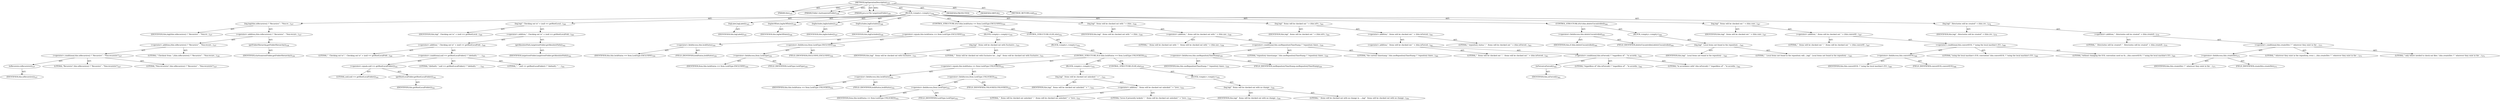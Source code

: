 digraph "logOperationDescription" {  
"111669149709" [label = <(METHOD,logOperationDescription)<SUB>335</SUB>> ]
"115964117005" [label = <(PARAM,this)<SUB>335</SUB>> ]
"115964117028" [label = <(PARAM,Folder starteamrootFolder)<SUB>336</SUB>> ]
"115964117029" [label = <(PARAM,java.io.File targetrootFolder)<SUB>336</SUB>> ]
"25769803810" [label = <(BLOCK,&lt;empty&gt;,&lt;empty&gt;)<SUB>336</SUB>> ]
"30064771157" [label = <(log,log((this.isRecursive() ? &quot;Recursive&quot; : &quot;Non-re...)<SUB>337</SUB>> ]
"68719476764" [label = <(IDENTIFIER,this,log((this.isRecursive() ? &quot;Recursive&quot; : &quot;Non-re...)<SUB>337</SUB>> ]
"30064771158" [label = <(&lt;operator&gt;.addition,(this.isRecursive() ? &quot;Recursive&quot; : &quot;Non-recurs...)<SUB>337</SUB>> ]
"30064771159" [label = <(&lt;operator&gt;.addition,(this.isRecursive() ? &quot;Recursive&quot; : &quot;Non-recurs...)<SUB>337</SUB>> ]
"30064771160" [label = <(&lt;operator&gt;.conditional,this.isRecursive() ? &quot;Recursive&quot; : &quot;Non-recursive&quot;)<SUB>337</SUB>> ]
"30064771161" [label = <(isRecursive,isRecursive())<SUB>337</SUB>> ]
"68719476763" [label = <(IDENTIFIER,this,isRecursive())<SUB>337</SUB>> ]
"90194313236" [label = <(LITERAL,&quot;Recursive&quot;,this.isRecursive() ? &quot;Recursive&quot; : &quot;Non-recursive&quot;)<SUB>337</SUB>> ]
"90194313237" [label = <(LITERAL,&quot;Non-recursive&quot;,this.isRecursive() ? &quot;Recursive&quot; : &quot;Non-recursive&quot;)<SUB>337</SUB>> ]
"90194313238" [label = <(LITERAL,&quot; Checkout from: &quot;,(this.isRecursive() ? &quot;Recursive&quot; : &quot;Non-recurs...)<SUB>338</SUB>> ]
"30064771162" [label = <(getFolderHierarchy,getFolderHierarchy())<SUB>338</SUB>> ]
"68719476886" [label = <(IDENTIFIER,starteamrootFolder,getFolderHierarchy())<SUB>338</SUB>> ]
"30064771163" [label = <(log,log(&quot;  Checking out to&quot; + (null == getRootLocal...)<SUB>340</SUB>> ]
"68719476766" [label = <(IDENTIFIER,this,log(&quot;  Checking out to&quot; + (null == getRootLocal...)<SUB>340</SUB>> ]
"30064771164" [label = <(&lt;operator&gt;.addition,&quot;  Checking out to&quot; + (null == getRootLocalFold...)<SUB>340</SUB>> ]
"30064771165" [label = <(&lt;operator&gt;.addition,&quot;  Checking out to&quot; + (null == getRootLocalFold...)<SUB>340</SUB>> ]
"90194313239" [label = <(LITERAL,&quot;  Checking out to&quot;,&quot;  Checking out to&quot; + (null == getRootLocalFold...)<SUB>340</SUB>> ]
"30064771166" [label = <(&lt;operator&gt;.conditional,null == getRootLocalFolder() ? &quot;(default): &quot; : ...)<SUB>341</SUB>> ]
"30064771167" [label = <(&lt;operator&gt;.equals,null == getRootLocalFolder())<SUB>341</SUB>> ]
"90194313240" [label = <(LITERAL,null,null == getRootLocalFolder())<SUB>341</SUB>> ]
"30064771168" [label = <(getRootLocalFolder,getRootLocalFolder())<SUB>341</SUB>> ]
"68719476765" [label = <(IDENTIFIER,this,getRootLocalFolder())<SUB>341</SUB>> ]
"90194313241" [label = <(LITERAL,&quot;(default): &quot;,null == getRootLocalFolder() ? &quot;(default): &quot; : ...)<SUB>341</SUB>> ]
"90194313242" [label = <(LITERAL,&quot;: &quot;,null == getRootLocalFolder() ? &quot;(default): &quot; : ...)<SUB>341</SUB>> ]
"30064771169" [label = <(getAbsolutePath,targetrootFolder.getAbsolutePath())<SUB>342</SUB>> ]
"68719476887" [label = <(IDENTIFIER,targetrootFolder,targetrootFolder.getAbsolutePath())<SUB>342</SUB>> ]
"30064771170" [label = <(logLabel,logLabel())<SUB>345</SUB>> ]
"68719476767" [label = <(IDENTIFIER,this,logLabel())<SUB>345</SUB>> ]
"30064771171" [label = <(logAsOfDate,logAsOfDate())<SUB>346</SUB>> ]
"68719476768" [label = <(IDENTIFIER,this,logAsOfDate())<SUB>346</SUB>> ]
"30064771172" [label = <(logIncludes,logIncludes())<SUB>347</SUB>> ]
"68719476769" [label = <(IDENTIFIER,this,logIncludes())<SUB>347</SUB>> ]
"30064771173" [label = <(logExcludes,logExcludes())<SUB>348</SUB>> ]
"68719476770" [label = <(IDENTIFIER,this,logExcludes())<SUB>348</SUB>> ]
"47244640272" [label = <(CONTROL_STRUCTURE,IF,if (this.lockStatus == Item.LockType.EXCLUSIVE))<SUB>350</SUB>> ]
"30064771174" [label = <(&lt;operator&gt;.equals,this.lockStatus == Item.LockType.EXCLUSIVE)<SUB>350</SUB>> ]
"30064771175" [label = <(&lt;operator&gt;.fieldAccess,this.lockStatus)<SUB>350</SUB>> ]
"68719476771" [label = <(IDENTIFIER,this,this.lockStatus == Item.LockType.EXCLUSIVE)<SUB>350</SUB>> ]
"55834574870" [label = <(FIELD_IDENTIFIER,lockStatus,lockStatus)<SUB>350</SUB>> ]
"30064771176" [label = <(&lt;operator&gt;.fieldAccess,Item.LockType.EXCLUSIVE)<SUB>350</SUB>> ]
"30064771177" [label = <(&lt;operator&gt;.fieldAccess,Item.LockType)<SUB>350</SUB>> ]
"68719476888" [label = <(IDENTIFIER,Item,this.lockStatus == Item.LockType.EXCLUSIVE)<SUB>350</SUB>> ]
"55834574871" [label = <(FIELD_IDENTIFIER,LockType,LockType)<SUB>350</SUB>> ]
"55834574872" [label = <(FIELD_IDENTIFIER,EXCLUSIVE,EXCLUSIVE)<SUB>350</SUB>> ]
"25769803811" [label = <(BLOCK,&lt;empty&gt;,&lt;empty&gt;)<SUB>350</SUB>> ]
"30064771178" [label = <(log,log(&quot;  Items will be checked out with Exclusive...)<SUB>351</SUB>> ]
"68719476772" [label = <(IDENTIFIER,this,log(&quot;  Items will be checked out with Exclusive...)<SUB>351</SUB>> ]
"90194313243" [label = <(LITERAL,&quot;  Items will be checked out with Exclusive loc...,log(&quot;  Items will be checked out with Exclusive...)<SUB>351</SUB>> ]
"47244640273" [label = <(CONTROL_STRUCTURE,ELSE,else)<SUB>352</SUB>> ]
"25769803812" [label = <(BLOCK,&lt;empty&gt;,&lt;empty&gt;)<SUB>352</SUB>> ]
"47244640274" [label = <(CONTROL_STRUCTURE,IF,if (this.lockStatus == Item.LockType.UNLOCKED))<SUB>352</SUB>> ]
"30064771179" [label = <(&lt;operator&gt;.equals,this.lockStatus == Item.LockType.UNLOCKED)<SUB>352</SUB>> ]
"30064771180" [label = <(&lt;operator&gt;.fieldAccess,this.lockStatus)<SUB>352</SUB>> ]
"68719476773" [label = <(IDENTIFIER,this,this.lockStatus == Item.LockType.UNLOCKED)<SUB>352</SUB>> ]
"55834574873" [label = <(FIELD_IDENTIFIER,lockStatus,lockStatus)<SUB>352</SUB>> ]
"30064771181" [label = <(&lt;operator&gt;.fieldAccess,Item.LockType.UNLOCKED)<SUB>352</SUB>> ]
"30064771182" [label = <(&lt;operator&gt;.fieldAccess,Item.LockType)<SUB>352</SUB>> ]
"68719476889" [label = <(IDENTIFIER,Item,this.lockStatus == Item.LockType.UNLOCKED)<SUB>352</SUB>> ]
"55834574874" [label = <(FIELD_IDENTIFIER,LockType,LockType)<SUB>352</SUB>> ]
"55834574875" [label = <(FIELD_IDENTIFIER,UNLOCKED,UNLOCKED)<SUB>352</SUB>> ]
"25769803813" [label = <(BLOCK,&lt;empty&gt;,&lt;empty&gt;)<SUB>352</SUB>> ]
"30064771183" [label = <(log,log(&quot;  Items will be checked out unlocked &quot; + &quot;...)<SUB>353</SUB>> ]
"68719476774" [label = <(IDENTIFIER,this,log(&quot;  Items will be checked out unlocked &quot; + &quot;...)<SUB>353</SUB>> ]
"30064771184" [label = <(&lt;operator&gt;.addition,&quot;  Items will be checked out unlocked &quot; + &quot;(eve...)<SUB>353</SUB>> ]
"90194313244" [label = <(LITERAL,&quot;  Items will be checked out unlocked &quot;,&quot;  Items will be checked out unlocked &quot; + &quot;(eve...)<SUB>353</SUB>> ]
"90194313245" [label = <(LITERAL,&quot;(even if presently locked).&quot;,&quot;  Items will be checked out unlocked &quot; + &quot;(eve...)<SUB>354</SUB>> ]
"47244640275" [label = <(CONTROL_STRUCTURE,ELSE,else)<SUB>355</SUB>> ]
"25769803814" [label = <(BLOCK,&lt;empty&gt;,&lt;empty&gt;)<SUB>355</SUB>> ]
"30064771185" [label = <(log,log(&quot;  Items will be checked out with no change...)<SUB>356</SUB>> ]
"68719476775" [label = <(IDENTIFIER,this,log(&quot;  Items will be checked out with no change...)<SUB>356</SUB>> ]
"90194313246" [label = <(LITERAL,&quot;  Items will be checked out with no change in ...,log(&quot;  Items will be checked out with no change...)<SUB>356</SUB>> ]
"30064771186" [label = <(log,log(&quot;  Items will be checked out with &quot; + (this...)<SUB>358</SUB>> ]
"68719476777" [label = <(IDENTIFIER,this,log(&quot;  Items will be checked out with &quot; + (this...)<SUB>358</SUB>> ]
"30064771187" [label = <(&lt;operator&gt;.addition,&quot;  Items will be checked out with &quot; + (this.use...)<SUB>358</SUB>> ]
"90194313247" [label = <(LITERAL,&quot;  Items will be checked out with &quot;,&quot;  Items will be checked out with &quot; + (this.use...)<SUB>358</SUB>> ]
"30064771188" [label = <(&lt;operator&gt;.conditional,this.useRepositoryTimeStamp ? &quot;repository times...)<SUB>359</SUB>> ]
"30064771189" [label = <(&lt;operator&gt;.fieldAccess,this.useRepositoryTimeStamp)<SUB>359</SUB>> ]
"68719476776" [label = <(IDENTIFIER,this,this.useRepositoryTimeStamp ? &quot;repository times...)<SUB>359</SUB>> ]
"55834574876" [label = <(FIELD_IDENTIFIER,useRepositoryTimeStamp,useRepositoryTimeStamp)<SUB>359</SUB>> ]
"90194313248" [label = <(LITERAL,&quot;repository timestamps.&quot;,this.useRepositoryTimeStamp ? &quot;repository times...)<SUB>359</SUB>> ]
"90194313249" [label = <(LITERAL,&quot;the current timestamp.&quot;,this.useRepositoryTimeStamp ? &quot;repository times...)<SUB>360</SUB>> ]
"30064771190" [label = <(log,log(&quot;  Items will be checked out &quot; + (this.isFo...)<SUB>361</SUB>> ]
"68719476779" [label = <(IDENTIFIER,this,log(&quot;  Items will be checked out &quot; + (this.isFo...)<SUB>361</SUB>> ]
"30064771191" [label = <(&lt;operator&gt;.addition,&quot;  Items will be checked out &quot; + (this.isForced...)<SUB>361</SUB>> ]
"30064771192" [label = <(&lt;operator&gt;.addition,&quot;  Items will be checked out &quot; + (this.isForced...)<SUB>361</SUB>> ]
"90194313250" [label = <(LITERAL,&quot;  Items will be checked out &quot;,&quot;  Items will be checked out &quot; + (this.isForced...)<SUB>361</SUB>> ]
"30064771193" [label = <(&lt;operator&gt;.conditional,this.isForced() ? &quot;regardless of&quot; : &quot;in accorda...)<SUB>362</SUB>> ]
"30064771194" [label = <(isForced,isForced())<SUB>362</SUB>> ]
"68719476778" [label = <(IDENTIFIER,this,isForced())<SUB>362</SUB>> ]
"90194313251" [label = <(LITERAL,&quot;regardless of&quot;,this.isForced() ? &quot;regardless of&quot; : &quot;in accorda...)<SUB>362</SUB>> ]
"90194313252" [label = <(LITERAL,&quot;in accordance with&quot;,this.isForced() ? &quot;regardless of&quot; : &quot;in accorda...)<SUB>362</SUB>> ]
"90194313253" [label = <(LITERAL,&quot; repository status.&quot;,&quot;  Items will be checked out &quot; + (this.isForced...)<SUB>363</SUB>> ]
"47244640276" [label = <(CONTROL_STRUCTURE,IF,if (this.deleteUncontrolled))<SUB>364</SUB>> ]
"30064771195" [label = <(&lt;operator&gt;.fieldAccess,this.deleteUncontrolled)<SUB>364</SUB>> ]
"68719476780" [label = <(IDENTIFIER,this,if (this.deleteUncontrolled))<SUB>364</SUB>> ]
"55834574877" [label = <(FIELD_IDENTIFIER,deleteUncontrolled,deleteUncontrolled)<SUB>364</SUB>> ]
"25769803815" [label = <(BLOCK,&lt;empty&gt;,&lt;empty&gt;)<SUB>364</SUB>> ]
"30064771196" [label = <(log,log(&quot;  Local items not found in the repository ...)<SUB>365</SUB>> ]
"68719476781" [label = <(IDENTIFIER,this,log(&quot;  Local items not found in the repository ...)<SUB>365</SUB>> ]
"90194313254" [label = <(LITERAL,&quot;  Local items not found in the repository will...,log(&quot;  Local items not found in the repository ...)<SUB>365</SUB>> ]
"30064771197" [label = <(log,log(&quot;  Items will be checked out &quot; + (this.conv...)<SUB>367</SUB>> ]
"68719476783" [label = <(IDENTIFIER,this,log(&quot;  Items will be checked out &quot; + (this.conv...)<SUB>367</SUB>> ]
"30064771198" [label = <(&lt;operator&gt;.addition,&quot;  Items will be checked out &quot; + (this.convertE...)<SUB>367</SUB>> ]
"90194313255" [label = <(LITERAL,&quot;  Items will be checked out &quot;,&quot;  Items will be checked out &quot; + (this.convertE...)<SUB>367</SUB>> ]
"30064771199" [label = <(&lt;operator&gt;.conditional,this.convertEOL ? &quot;using the local machine's EO...)<SUB>368</SUB>> ]
"30064771200" [label = <(&lt;operator&gt;.fieldAccess,this.convertEOL)<SUB>368</SUB>> ]
"68719476782" [label = <(IDENTIFIER,this,this.convertEOL ? &quot;using the local machine's EO...)<SUB>368</SUB>> ]
"55834574878" [label = <(FIELD_IDENTIFIER,convertEOL,convertEOL)<SUB>368</SUB>> ]
"90194313256" [label = <(LITERAL,&quot;using the local machine's EOL convention&quot;,this.convertEOL ? &quot;using the local machine's EO...)<SUB>368</SUB>> ]
"90194313257" [label = <(LITERAL,&quot;without changing the EOL convention used on th...,this.convertEOL ? &quot;using the local machine's EO...)<SUB>369</SUB>> ]
"30064771201" [label = <(log,log(&quot;  Directories will be created&quot; + (this.cre...)<SUB>370</SUB>> ]
"68719476785" [label = <(IDENTIFIER,this,log(&quot;  Directories will be created&quot; + (this.cre...)<SUB>370</SUB>> ]
"30064771202" [label = <(&lt;operator&gt;.addition,&quot;  Directories will be created&quot; + (this.createD...)<SUB>370</SUB>> ]
"90194313258" [label = <(LITERAL,&quot;  Directories will be created&quot;,&quot;  Directories will be created&quot; + (this.createD...)<SUB>370</SUB>> ]
"30064771203" [label = <(&lt;operator&gt;.conditional,this.createDirs ? &quot; wherever they exist in the ...)<SUB>371</SUB>> ]
"30064771204" [label = <(&lt;operator&gt;.fieldAccess,this.createDirs)<SUB>371</SUB>> ]
"68719476784" [label = <(IDENTIFIER,this,this.createDirs ? &quot; wherever they exist in the ...)<SUB>371</SUB>> ]
"55834574879" [label = <(FIELD_IDENTIFIER,createDirs,createDirs)<SUB>371</SUB>> ]
"90194313259" [label = <(LITERAL,&quot; wherever they exist in the repository, even i...,this.createDirs ? &quot; wherever they exist in the ...)<SUB>371</SUB>> ]
"90194313260" [label = <(LITERAL,&quot; only where needed to check out files.&quot;,this.createDirs ? &quot; wherever they exist in the ...)<SUB>372</SUB>> ]
"133143986207" [label = <(MODIFIER,PROTECTED)> ]
"133143986208" [label = <(MODIFIER,VIRTUAL)> ]
"128849018893" [label = <(METHOD_RETURN,void)<SUB>335</SUB>> ]
  "111669149709" -> "115964117005"  [ label = "AST: "] 
  "111669149709" -> "115964117028"  [ label = "AST: "] 
  "111669149709" -> "115964117029"  [ label = "AST: "] 
  "111669149709" -> "25769803810"  [ label = "AST: "] 
  "111669149709" -> "133143986207"  [ label = "AST: "] 
  "111669149709" -> "133143986208"  [ label = "AST: "] 
  "111669149709" -> "128849018893"  [ label = "AST: "] 
  "25769803810" -> "30064771157"  [ label = "AST: "] 
  "25769803810" -> "30064771163"  [ label = "AST: "] 
  "25769803810" -> "30064771170"  [ label = "AST: "] 
  "25769803810" -> "30064771171"  [ label = "AST: "] 
  "25769803810" -> "30064771172"  [ label = "AST: "] 
  "25769803810" -> "30064771173"  [ label = "AST: "] 
  "25769803810" -> "47244640272"  [ label = "AST: "] 
  "25769803810" -> "30064771186"  [ label = "AST: "] 
  "25769803810" -> "30064771190"  [ label = "AST: "] 
  "25769803810" -> "47244640276"  [ label = "AST: "] 
  "25769803810" -> "30064771197"  [ label = "AST: "] 
  "25769803810" -> "30064771201"  [ label = "AST: "] 
  "30064771157" -> "68719476764"  [ label = "AST: "] 
  "30064771157" -> "30064771158"  [ label = "AST: "] 
  "30064771158" -> "30064771159"  [ label = "AST: "] 
  "30064771158" -> "30064771162"  [ label = "AST: "] 
  "30064771159" -> "30064771160"  [ label = "AST: "] 
  "30064771159" -> "90194313238"  [ label = "AST: "] 
  "30064771160" -> "30064771161"  [ label = "AST: "] 
  "30064771160" -> "90194313236"  [ label = "AST: "] 
  "30064771160" -> "90194313237"  [ label = "AST: "] 
  "30064771161" -> "68719476763"  [ label = "AST: "] 
  "30064771162" -> "68719476886"  [ label = "AST: "] 
  "30064771163" -> "68719476766"  [ label = "AST: "] 
  "30064771163" -> "30064771164"  [ label = "AST: "] 
  "30064771164" -> "30064771165"  [ label = "AST: "] 
  "30064771164" -> "30064771169"  [ label = "AST: "] 
  "30064771165" -> "90194313239"  [ label = "AST: "] 
  "30064771165" -> "30064771166"  [ label = "AST: "] 
  "30064771166" -> "30064771167"  [ label = "AST: "] 
  "30064771166" -> "90194313241"  [ label = "AST: "] 
  "30064771166" -> "90194313242"  [ label = "AST: "] 
  "30064771167" -> "90194313240"  [ label = "AST: "] 
  "30064771167" -> "30064771168"  [ label = "AST: "] 
  "30064771168" -> "68719476765"  [ label = "AST: "] 
  "30064771169" -> "68719476887"  [ label = "AST: "] 
  "30064771170" -> "68719476767"  [ label = "AST: "] 
  "30064771171" -> "68719476768"  [ label = "AST: "] 
  "30064771172" -> "68719476769"  [ label = "AST: "] 
  "30064771173" -> "68719476770"  [ label = "AST: "] 
  "47244640272" -> "30064771174"  [ label = "AST: "] 
  "47244640272" -> "25769803811"  [ label = "AST: "] 
  "47244640272" -> "47244640273"  [ label = "AST: "] 
  "30064771174" -> "30064771175"  [ label = "AST: "] 
  "30064771174" -> "30064771176"  [ label = "AST: "] 
  "30064771175" -> "68719476771"  [ label = "AST: "] 
  "30064771175" -> "55834574870"  [ label = "AST: "] 
  "30064771176" -> "30064771177"  [ label = "AST: "] 
  "30064771176" -> "55834574872"  [ label = "AST: "] 
  "30064771177" -> "68719476888"  [ label = "AST: "] 
  "30064771177" -> "55834574871"  [ label = "AST: "] 
  "25769803811" -> "30064771178"  [ label = "AST: "] 
  "30064771178" -> "68719476772"  [ label = "AST: "] 
  "30064771178" -> "90194313243"  [ label = "AST: "] 
  "47244640273" -> "25769803812"  [ label = "AST: "] 
  "25769803812" -> "47244640274"  [ label = "AST: "] 
  "47244640274" -> "30064771179"  [ label = "AST: "] 
  "47244640274" -> "25769803813"  [ label = "AST: "] 
  "47244640274" -> "47244640275"  [ label = "AST: "] 
  "30064771179" -> "30064771180"  [ label = "AST: "] 
  "30064771179" -> "30064771181"  [ label = "AST: "] 
  "30064771180" -> "68719476773"  [ label = "AST: "] 
  "30064771180" -> "55834574873"  [ label = "AST: "] 
  "30064771181" -> "30064771182"  [ label = "AST: "] 
  "30064771181" -> "55834574875"  [ label = "AST: "] 
  "30064771182" -> "68719476889"  [ label = "AST: "] 
  "30064771182" -> "55834574874"  [ label = "AST: "] 
  "25769803813" -> "30064771183"  [ label = "AST: "] 
  "30064771183" -> "68719476774"  [ label = "AST: "] 
  "30064771183" -> "30064771184"  [ label = "AST: "] 
  "30064771184" -> "90194313244"  [ label = "AST: "] 
  "30064771184" -> "90194313245"  [ label = "AST: "] 
  "47244640275" -> "25769803814"  [ label = "AST: "] 
  "25769803814" -> "30064771185"  [ label = "AST: "] 
  "30064771185" -> "68719476775"  [ label = "AST: "] 
  "30064771185" -> "90194313246"  [ label = "AST: "] 
  "30064771186" -> "68719476777"  [ label = "AST: "] 
  "30064771186" -> "30064771187"  [ label = "AST: "] 
  "30064771187" -> "90194313247"  [ label = "AST: "] 
  "30064771187" -> "30064771188"  [ label = "AST: "] 
  "30064771188" -> "30064771189"  [ label = "AST: "] 
  "30064771188" -> "90194313248"  [ label = "AST: "] 
  "30064771188" -> "90194313249"  [ label = "AST: "] 
  "30064771189" -> "68719476776"  [ label = "AST: "] 
  "30064771189" -> "55834574876"  [ label = "AST: "] 
  "30064771190" -> "68719476779"  [ label = "AST: "] 
  "30064771190" -> "30064771191"  [ label = "AST: "] 
  "30064771191" -> "30064771192"  [ label = "AST: "] 
  "30064771191" -> "90194313253"  [ label = "AST: "] 
  "30064771192" -> "90194313250"  [ label = "AST: "] 
  "30064771192" -> "30064771193"  [ label = "AST: "] 
  "30064771193" -> "30064771194"  [ label = "AST: "] 
  "30064771193" -> "90194313251"  [ label = "AST: "] 
  "30064771193" -> "90194313252"  [ label = "AST: "] 
  "30064771194" -> "68719476778"  [ label = "AST: "] 
  "47244640276" -> "30064771195"  [ label = "AST: "] 
  "47244640276" -> "25769803815"  [ label = "AST: "] 
  "30064771195" -> "68719476780"  [ label = "AST: "] 
  "30064771195" -> "55834574877"  [ label = "AST: "] 
  "25769803815" -> "30064771196"  [ label = "AST: "] 
  "30064771196" -> "68719476781"  [ label = "AST: "] 
  "30064771196" -> "90194313254"  [ label = "AST: "] 
  "30064771197" -> "68719476783"  [ label = "AST: "] 
  "30064771197" -> "30064771198"  [ label = "AST: "] 
  "30064771198" -> "90194313255"  [ label = "AST: "] 
  "30064771198" -> "30064771199"  [ label = "AST: "] 
  "30064771199" -> "30064771200"  [ label = "AST: "] 
  "30064771199" -> "90194313256"  [ label = "AST: "] 
  "30064771199" -> "90194313257"  [ label = "AST: "] 
  "30064771200" -> "68719476782"  [ label = "AST: "] 
  "30064771200" -> "55834574878"  [ label = "AST: "] 
  "30064771201" -> "68719476785"  [ label = "AST: "] 
  "30064771201" -> "30064771202"  [ label = "AST: "] 
  "30064771202" -> "90194313258"  [ label = "AST: "] 
  "30064771202" -> "30064771203"  [ label = "AST: "] 
  "30064771203" -> "30064771204"  [ label = "AST: "] 
  "30064771203" -> "90194313259"  [ label = "AST: "] 
  "30064771203" -> "90194313260"  [ label = "AST: "] 
  "30064771204" -> "68719476784"  [ label = "AST: "] 
  "30064771204" -> "55834574879"  [ label = "AST: "] 
  "111669149709" -> "115964117005"  [ label = "DDG: "] 
  "111669149709" -> "115964117028"  [ label = "DDG: "] 
  "111669149709" -> "115964117029"  [ label = "DDG: "] 
}
